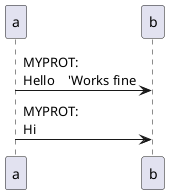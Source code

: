 {
  "sha1": "eq7nmdiesz8ki3mchzved90lypap2ts",
  "insertion": {
    "when": "2024-06-01T09:03:04.918Z",
    "user": "plantuml@gmail.com"
  }
}
@startuml
!definelong SEND_TO_b(from,message)
  from -> b : MYPROT:\n##message
!enddefinelong
 
!define SEND_FROM_a_TO_b(message) SEND_TO_b(a,message)
 
SEND_TO_b(a,Hello)    'Works fine
'Does not work
SEND_FROM_a_TO_b(Hi)
@enduml
